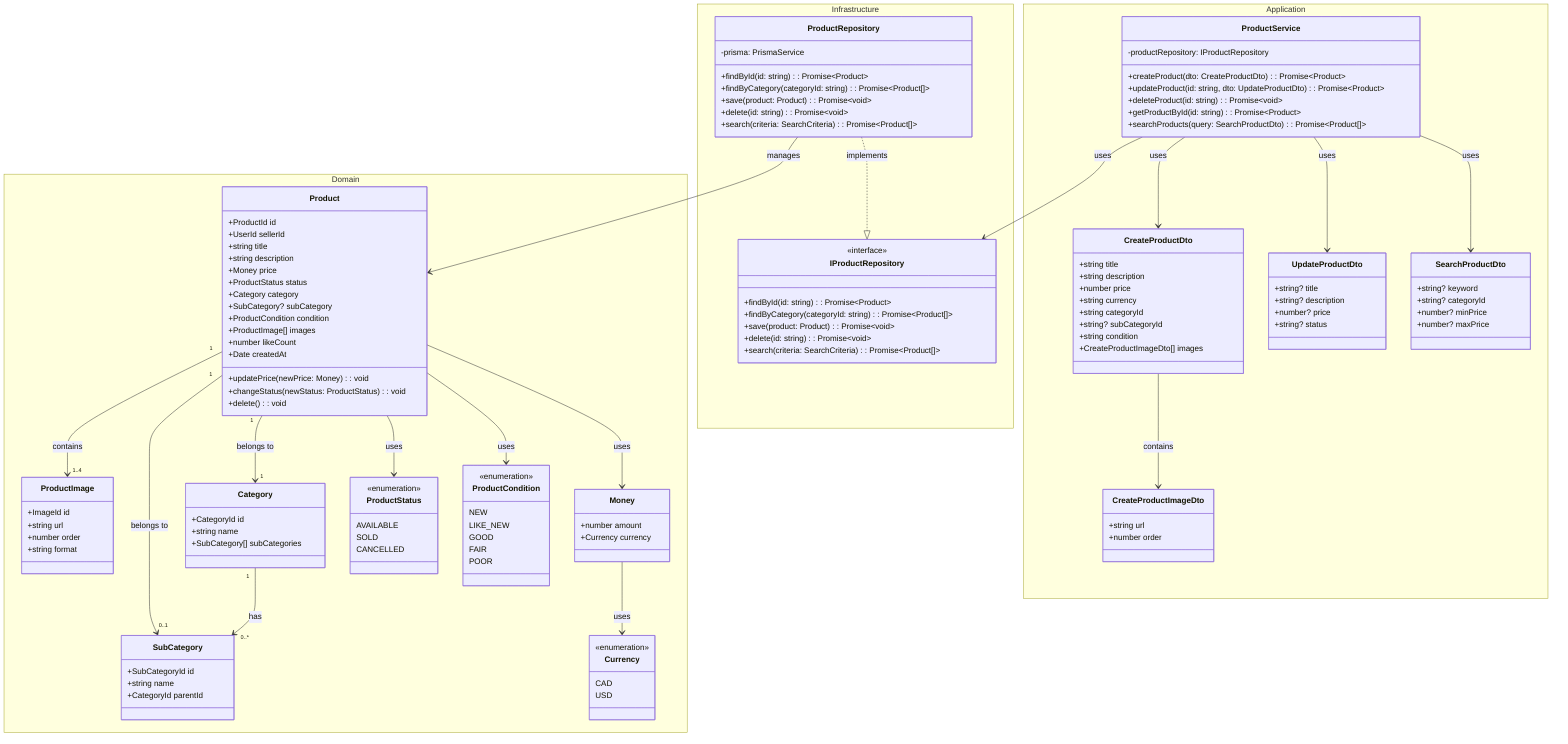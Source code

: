 classDiagram
    %% Domain Layer
    namespace Domain {
        class Product {
            +ProductId id
            +UserId sellerId
            +string title
            +string description
            +Money price
            +ProductStatus status
            +Category category
            +SubCategory? subCategory
            +ProductCondition condition
            +ProductImage[] images
            +number likeCount
            +Date createdAt
            +updatePrice(newPrice: Money): void
            +changeStatus(newStatus: ProductStatus): void
            +delete(): void
        }
        class Product:::domain

        class ProductImage {
            +ImageId id
            +string url
            +number order
            +string format
        }

        class Category {
            +CategoryId id
            +string name
            +SubCategory[] subCategories
        }

        class SubCategory {
            +SubCategoryId id
            +string name
            +CategoryId parentId
        }

        class Money {
            +number amount
            +Currency currency
        }

        class ProductStatus {
            <<enumeration>>
            AVAILABLE
            SOLD
            CANCELLED
        }

        class ProductCondition {
            <<enumeration>>
            NEW
            LIKE_NEW
            GOOD
            FAIR
            POOR
        }

        class Currency {
            <<enumeration>>
            CAD
            USD
        }
    }

    %% Application Layer
    namespace Application {
        class ProductService {
            -productRepository: IProductRepository
            +createProduct(dto: CreateProductDto): Promise~Product~
            +updateProduct(id: string, dto: UpdateProductDto): Promise~Product~
            +deleteProduct(id: string): Promise~void~
            +getProductById(id: string): Promise~Product~
            +searchProducts(query: SearchProductDto): Promise~Product[]~
        }

        class CreateProductDto {
            +string title
            +string description
            +number price
            +string currency
            +string categoryId
            +string? subCategoryId
            +string condition
            +CreateProductImageDto[] images
        }

        class UpdateProductDto {
            +string? title
            +string? description
            +number? price
            +string? status
        }

        class CreateProductImageDto {
            +string url
            +number order
        }

        class SearchProductDto {
            +string? keyword
            +string? categoryId
            +number? minPrice
            +number? maxPrice
        }
    }

    %% Infrastructure Layer
    namespace Infrastructure {
        class ProductRepository {
            -prisma: PrismaService
            +findById(id: string): Promise~Product~
            +findByCategory(categoryId: string): Promise~Product[]~
            +save(product: Product): Promise~void~
            +delete(id: string): Promise~void~
            +search(criteria: SearchCriteria): Promise~Product[]~
        }

        class IProductRepository {
            <<interface>>
            +findById(id: string): Promise~Product~
            +findByCategory(categoryId: string): Promise~Product[]~
            +save(product: Product): Promise~void~
            +delete(id: string): Promise~void~
            +search(criteria: SearchCriteria): Promise~Product[]~
        }
    }

    %% Apply styles
    class Product:::domain
    class ProductImage:::domain
    class Category:::domain
    class SubCategory:::domain
    class Money:::domain
    
    class ProductStatus:::enum
    class ProductCondition:::enum
    class Currency:::enum
    
    class ProductService:::application
    class CreateProductDto:::application
    class UpdateProductDto:::application
    class CreateProductImageDto:::application
    class SearchProductDto:::application
    
    class ProductRepository:::infrastructure
    class IProductRepository:::infrastructure

    %% Relationships
    Product "1" --> "1..4" ProductImage : contains
    Product "1" --> "1" Category : belongs to
    Product "1" --> "0..1" SubCategory : belongs to
    Product --> Money : uses
    Product --> ProductStatus : uses
    Product --> ProductCondition : uses
    Money --> Currency : uses
    Category "1" --> "0..*" SubCategory : has

    ProductService --> IProductRepository : uses
    ProductService --> CreateProductDto : uses
    ProductService --> UpdateProductDto : uses
    ProductService --> SearchProductDto : uses
    CreateProductDto --> CreateProductImageDto : contains

    ProductRepository ..|> IProductRepository : implements
    ProductRepository --> Product : manages